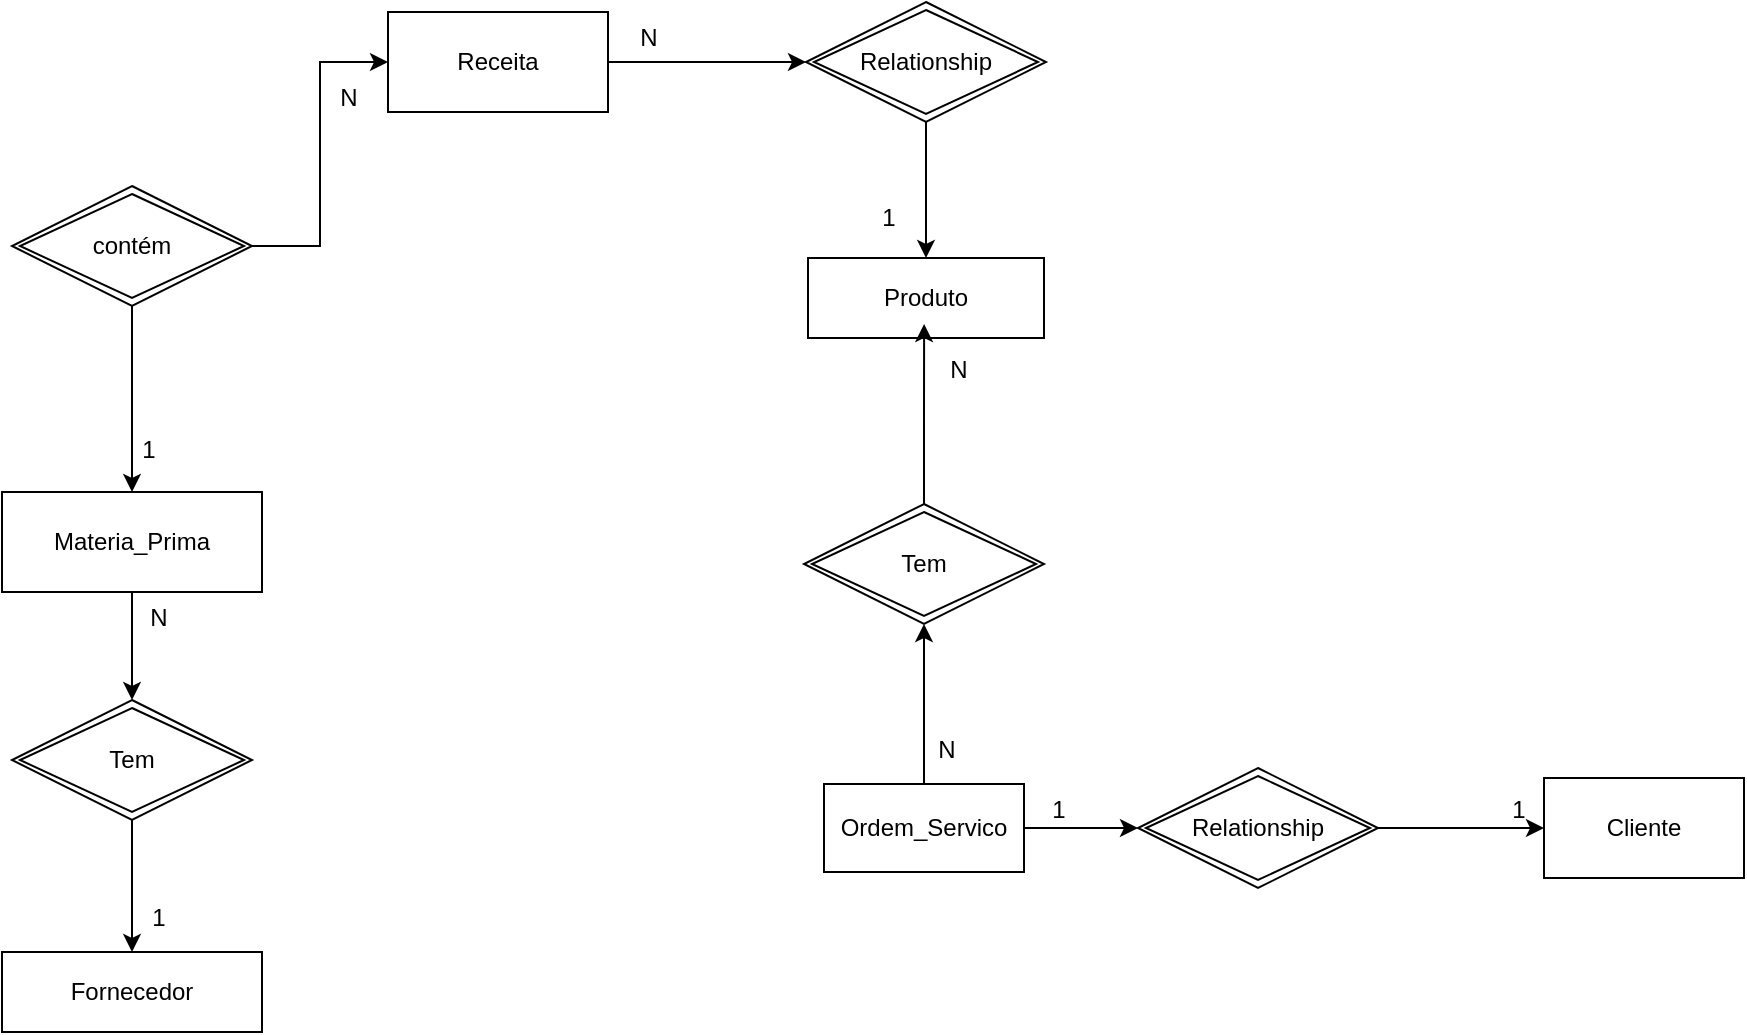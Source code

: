 <mxfile version="28.1.2">
  <diagram name="Página-1" id="AAIr4j5y21nvlSZM-j01">
    <mxGraphModel dx="1869" dy="562" grid="1" gridSize="10" guides="1" tooltips="1" connect="1" arrows="1" fold="1" page="1" pageScale="1" pageWidth="827" pageHeight="1169" math="0" shadow="0">
      <root>
        <mxCell id="0" />
        <mxCell id="1" parent="0" />
        <mxCell id="QjjNKZrsjhDWfRpStKVu-1" value="Fornecedor" style="whiteSpace=wrap;html=1;align=center;" vertex="1" parent="1">
          <mxGeometry x="-53" y="510" width="130" height="40" as="geometry" />
        </mxCell>
        <mxCell id="QjjNKZrsjhDWfRpStKVu-2" value="Produto" style="whiteSpace=wrap;html=1;align=center;" vertex="1" parent="1">
          <mxGeometry x="350" y="163" width="118" height="40" as="geometry" />
        </mxCell>
        <mxCell id="QjjNKZrsjhDWfRpStKVu-32" style="edgeStyle=orthogonalEdgeStyle;rounded=0;orthogonalLoop=1;jettySize=auto;html=1;entryX=0.5;entryY=0;entryDx=0;entryDy=0;" edge="1" parent="1" source="QjjNKZrsjhDWfRpStKVu-3" target="QjjNKZrsjhDWfRpStKVu-1">
          <mxGeometry relative="1" as="geometry" />
        </mxCell>
        <mxCell id="QjjNKZrsjhDWfRpStKVu-3" value="Tem" style="shape=rhombus;double=1;perimeter=rhombusPerimeter;whiteSpace=wrap;html=1;align=center;" vertex="1" parent="1">
          <mxGeometry x="-48" y="384" width="120" height="60" as="geometry" />
        </mxCell>
        <mxCell id="QjjNKZrsjhDWfRpStKVu-11" value="Cliente" style="whiteSpace=wrap;html=1;align=center;" vertex="1" parent="1">
          <mxGeometry x="718" y="423" width="100" height="50" as="geometry" />
        </mxCell>
        <mxCell id="QjjNKZrsjhDWfRpStKVu-19" style="edgeStyle=orthogonalEdgeStyle;rounded=0;orthogonalLoop=1;jettySize=auto;html=1;" edge="1" parent="1" source="QjjNKZrsjhDWfRpStKVu-12" target="QjjNKZrsjhDWfRpStKVu-13">
          <mxGeometry relative="1" as="geometry" />
        </mxCell>
        <mxCell id="QjjNKZrsjhDWfRpStKVu-24" style="edgeStyle=orthogonalEdgeStyle;rounded=0;orthogonalLoop=1;jettySize=auto;html=1;entryX=0;entryY=0.5;entryDx=0;entryDy=0;" edge="1" parent="1" source="QjjNKZrsjhDWfRpStKVu-12" target="QjjNKZrsjhDWfRpStKVu-21">
          <mxGeometry relative="1" as="geometry" />
        </mxCell>
        <mxCell id="QjjNKZrsjhDWfRpStKVu-12" value="Ordem_Servico" style="whiteSpace=wrap;html=1;align=center;" vertex="1" parent="1">
          <mxGeometry x="358" y="426" width="100" height="44" as="geometry" />
        </mxCell>
        <mxCell id="QjjNKZrsjhDWfRpStKVu-13" value="Tem" style="shape=rhombus;double=1;perimeter=rhombusPerimeter;whiteSpace=wrap;html=1;align=center;" vertex="1" parent="1">
          <mxGeometry x="348" y="286" width="120" height="60" as="geometry" />
        </mxCell>
        <mxCell id="QjjNKZrsjhDWfRpStKVu-18" style="edgeStyle=orthogonalEdgeStyle;rounded=0;orthogonalLoop=1;jettySize=auto;html=1;entryX=0.492;entryY=0.825;entryDx=0;entryDy=0;entryPerimeter=0;" edge="1" parent="1" source="QjjNKZrsjhDWfRpStKVu-13" target="QjjNKZrsjhDWfRpStKVu-2">
          <mxGeometry relative="1" as="geometry" />
        </mxCell>
        <mxCell id="QjjNKZrsjhDWfRpStKVu-23" style="edgeStyle=orthogonalEdgeStyle;rounded=0;orthogonalLoop=1;jettySize=auto;html=1;" edge="1" parent="1" source="QjjNKZrsjhDWfRpStKVu-21" target="QjjNKZrsjhDWfRpStKVu-11">
          <mxGeometry relative="1" as="geometry" />
        </mxCell>
        <mxCell id="QjjNKZrsjhDWfRpStKVu-21" value="Relationship" style="shape=rhombus;double=1;perimeter=rhombusPerimeter;whiteSpace=wrap;html=1;align=center;" vertex="1" parent="1">
          <mxGeometry x="515" y="418" width="120" height="60" as="geometry" />
        </mxCell>
        <mxCell id="QjjNKZrsjhDWfRpStKVu-30" style="edgeStyle=orthogonalEdgeStyle;rounded=0;orthogonalLoop=1;jettySize=auto;html=1;entryX=0.5;entryY=0;entryDx=0;entryDy=0;" edge="1" parent="1" source="QjjNKZrsjhDWfRpStKVu-25" target="QjjNKZrsjhDWfRpStKVu-26">
          <mxGeometry relative="1" as="geometry" />
        </mxCell>
        <mxCell id="QjjNKZrsjhDWfRpStKVu-43" style="edgeStyle=orthogonalEdgeStyle;rounded=0;orthogonalLoop=1;jettySize=auto;html=1;entryX=0;entryY=0.5;entryDx=0;entryDy=0;" edge="1" parent="1" source="QjjNKZrsjhDWfRpStKVu-25" target="QjjNKZrsjhDWfRpStKVu-41">
          <mxGeometry relative="1" as="geometry" />
        </mxCell>
        <mxCell id="QjjNKZrsjhDWfRpStKVu-25" value="contém" style="shape=rhombus;double=1;perimeter=rhombusPerimeter;whiteSpace=wrap;html=1;align=center;" vertex="1" parent="1">
          <mxGeometry x="-48" y="127" width="120" height="60" as="geometry" />
        </mxCell>
        <mxCell id="QjjNKZrsjhDWfRpStKVu-31" style="edgeStyle=orthogonalEdgeStyle;rounded=0;orthogonalLoop=1;jettySize=auto;html=1;entryX=0.5;entryY=0;entryDx=0;entryDy=0;" edge="1" parent="1" source="QjjNKZrsjhDWfRpStKVu-26" target="QjjNKZrsjhDWfRpStKVu-3">
          <mxGeometry relative="1" as="geometry" />
        </mxCell>
        <mxCell id="QjjNKZrsjhDWfRpStKVu-26" value="Materia_Prima" style="whiteSpace=wrap;html=1;align=center;" vertex="1" parent="1">
          <mxGeometry x="-53" y="280" width="130" height="50" as="geometry" />
        </mxCell>
        <mxCell id="QjjNKZrsjhDWfRpStKVu-34" value="1" style="text;html=1;align=center;verticalAlign=middle;resizable=0;points=[];autosize=1;strokeColor=none;fillColor=none;" vertex="1" parent="1">
          <mxGeometry x="5" y="244" width="30" height="30" as="geometry" />
        </mxCell>
        <mxCell id="QjjNKZrsjhDWfRpStKVu-35" value="1" style="text;html=1;align=center;verticalAlign=middle;resizable=0;points=[];autosize=1;strokeColor=none;fillColor=none;" vertex="1" parent="1">
          <mxGeometry x="10" y="478" width="30" height="30" as="geometry" />
        </mxCell>
        <mxCell id="QjjNKZrsjhDWfRpStKVu-36" value="N" style="text;html=1;align=center;verticalAlign=middle;resizable=0;points=[];autosize=1;strokeColor=none;fillColor=none;" vertex="1" parent="1">
          <mxGeometry x="10" y="328" width="30" height="30" as="geometry" />
        </mxCell>
        <mxCell id="QjjNKZrsjhDWfRpStKVu-37" value="N" style="text;html=1;align=center;verticalAlign=middle;resizable=0;points=[];autosize=1;strokeColor=none;fillColor=none;" vertex="1" parent="1">
          <mxGeometry x="404" y="394" width="30" height="30" as="geometry" />
        </mxCell>
        <mxCell id="QjjNKZrsjhDWfRpStKVu-38" value="N" style="text;html=1;align=center;verticalAlign=middle;resizable=0;points=[];autosize=1;strokeColor=none;fillColor=none;" vertex="1" parent="1">
          <mxGeometry x="410" y="204" width="30" height="30" as="geometry" />
        </mxCell>
        <mxCell id="QjjNKZrsjhDWfRpStKVu-39" value="1" style="text;html=1;align=center;verticalAlign=middle;resizable=0;points=[];autosize=1;strokeColor=none;fillColor=none;" vertex="1" parent="1">
          <mxGeometry x="460" y="424" width="30" height="30" as="geometry" />
        </mxCell>
        <mxCell id="QjjNKZrsjhDWfRpStKVu-40" value="1" style="text;html=1;align=center;verticalAlign=middle;resizable=0;points=[];autosize=1;strokeColor=none;fillColor=none;" vertex="1" parent="1">
          <mxGeometry x="690" y="424" width="30" height="30" as="geometry" />
        </mxCell>
        <mxCell id="QjjNKZrsjhDWfRpStKVu-44" style="edgeStyle=orthogonalEdgeStyle;rounded=0;orthogonalLoop=1;jettySize=auto;html=1;entryX=0;entryY=0.5;entryDx=0;entryDy=0;" edge="1" parent="1" source="QjjNKZrsjhDWfRpStKVu-41" target="QjjNKZrsjhDWfRpStKVu-42">
          <mxGeometry relative="1" as="geometry" />
        </mxCell>
        <mxCell id="QjjNKZrsjhDWfRpStKVu-41" value="Receita" style="whiteSpace=wrap;html=1;align=center;" vertex="1" parent="1">
          <mxGeometry x="140" y="40" width="110" height="50" as="geometry" />
        </mxCell>
        <mxCell id="QjjNKZrsjhDWfRpStKVu-45" style="edgeStyle=orthogonalEdgeStyle;rounded=0;orthogonalLoop=1;jettySize=auto;html=1;entryX=0.5;entryY=0;entryDx=0;entryDy=0;" edge="1" parent="1" source="QjjNKZrsjhDWfRpStKVu-42" target="QjjNKZrsjhDWfRpStKVu-2">
          <mxGeometry relative="1" as="geometry" />
        </mxCell>
        <mxCell id="QjjNKZrsjhDWfRpStKVu-42" value="Relationship" style="shape=rhombus;double=1;perimeter=rhombusPerimeter;whiteSpace=wrap;html=1;align=center;" vertex="1" parent="1">
          <mxGeometry x="349" y="35" width="120" height="60" as="geometry" />
        </mxCell>
        <mxCell id="QjjNKZrsjhDWfRpStKVu-46" value="N" style="text;html=1;align=center;verticalAlign=middle;resizable=0;points=[];autosize=1;strokeColor=none;fillColor=none;" vertex="1" parent="1">
          <mxGeometry x="255" y="38" width="30" height="30" as="geometry" />
        </mxCell>
        <mxCell id="QjjNKZrsjhDWfRpStKVu-47" value="1" style="text;html=1;align=center;verticalAlign=middle;resizable=0;points=[];autosize=1;strokeColor=none;fillColor=none;" vertex="1" parent="1">
          <mxGeometry x="375" y="128" width="30" height="30" as="geometry" />
        </mxCell>
        <mxCell id="QjjNKZrsjhDWfRpStKVu-48" value="N" style="text;html=1;align=center;verticalAlign=middle;resizable=0;points=[];autosize=1;strokeColor=none;fillColor=none;" vertex="1" parent="1">
          <mxGeometry x="105" y="68" width="30" height="30" as="geometry" />
        </mxCell>
      </root>
    </mxGraphModel>
  </diagram>
</mxfile>
